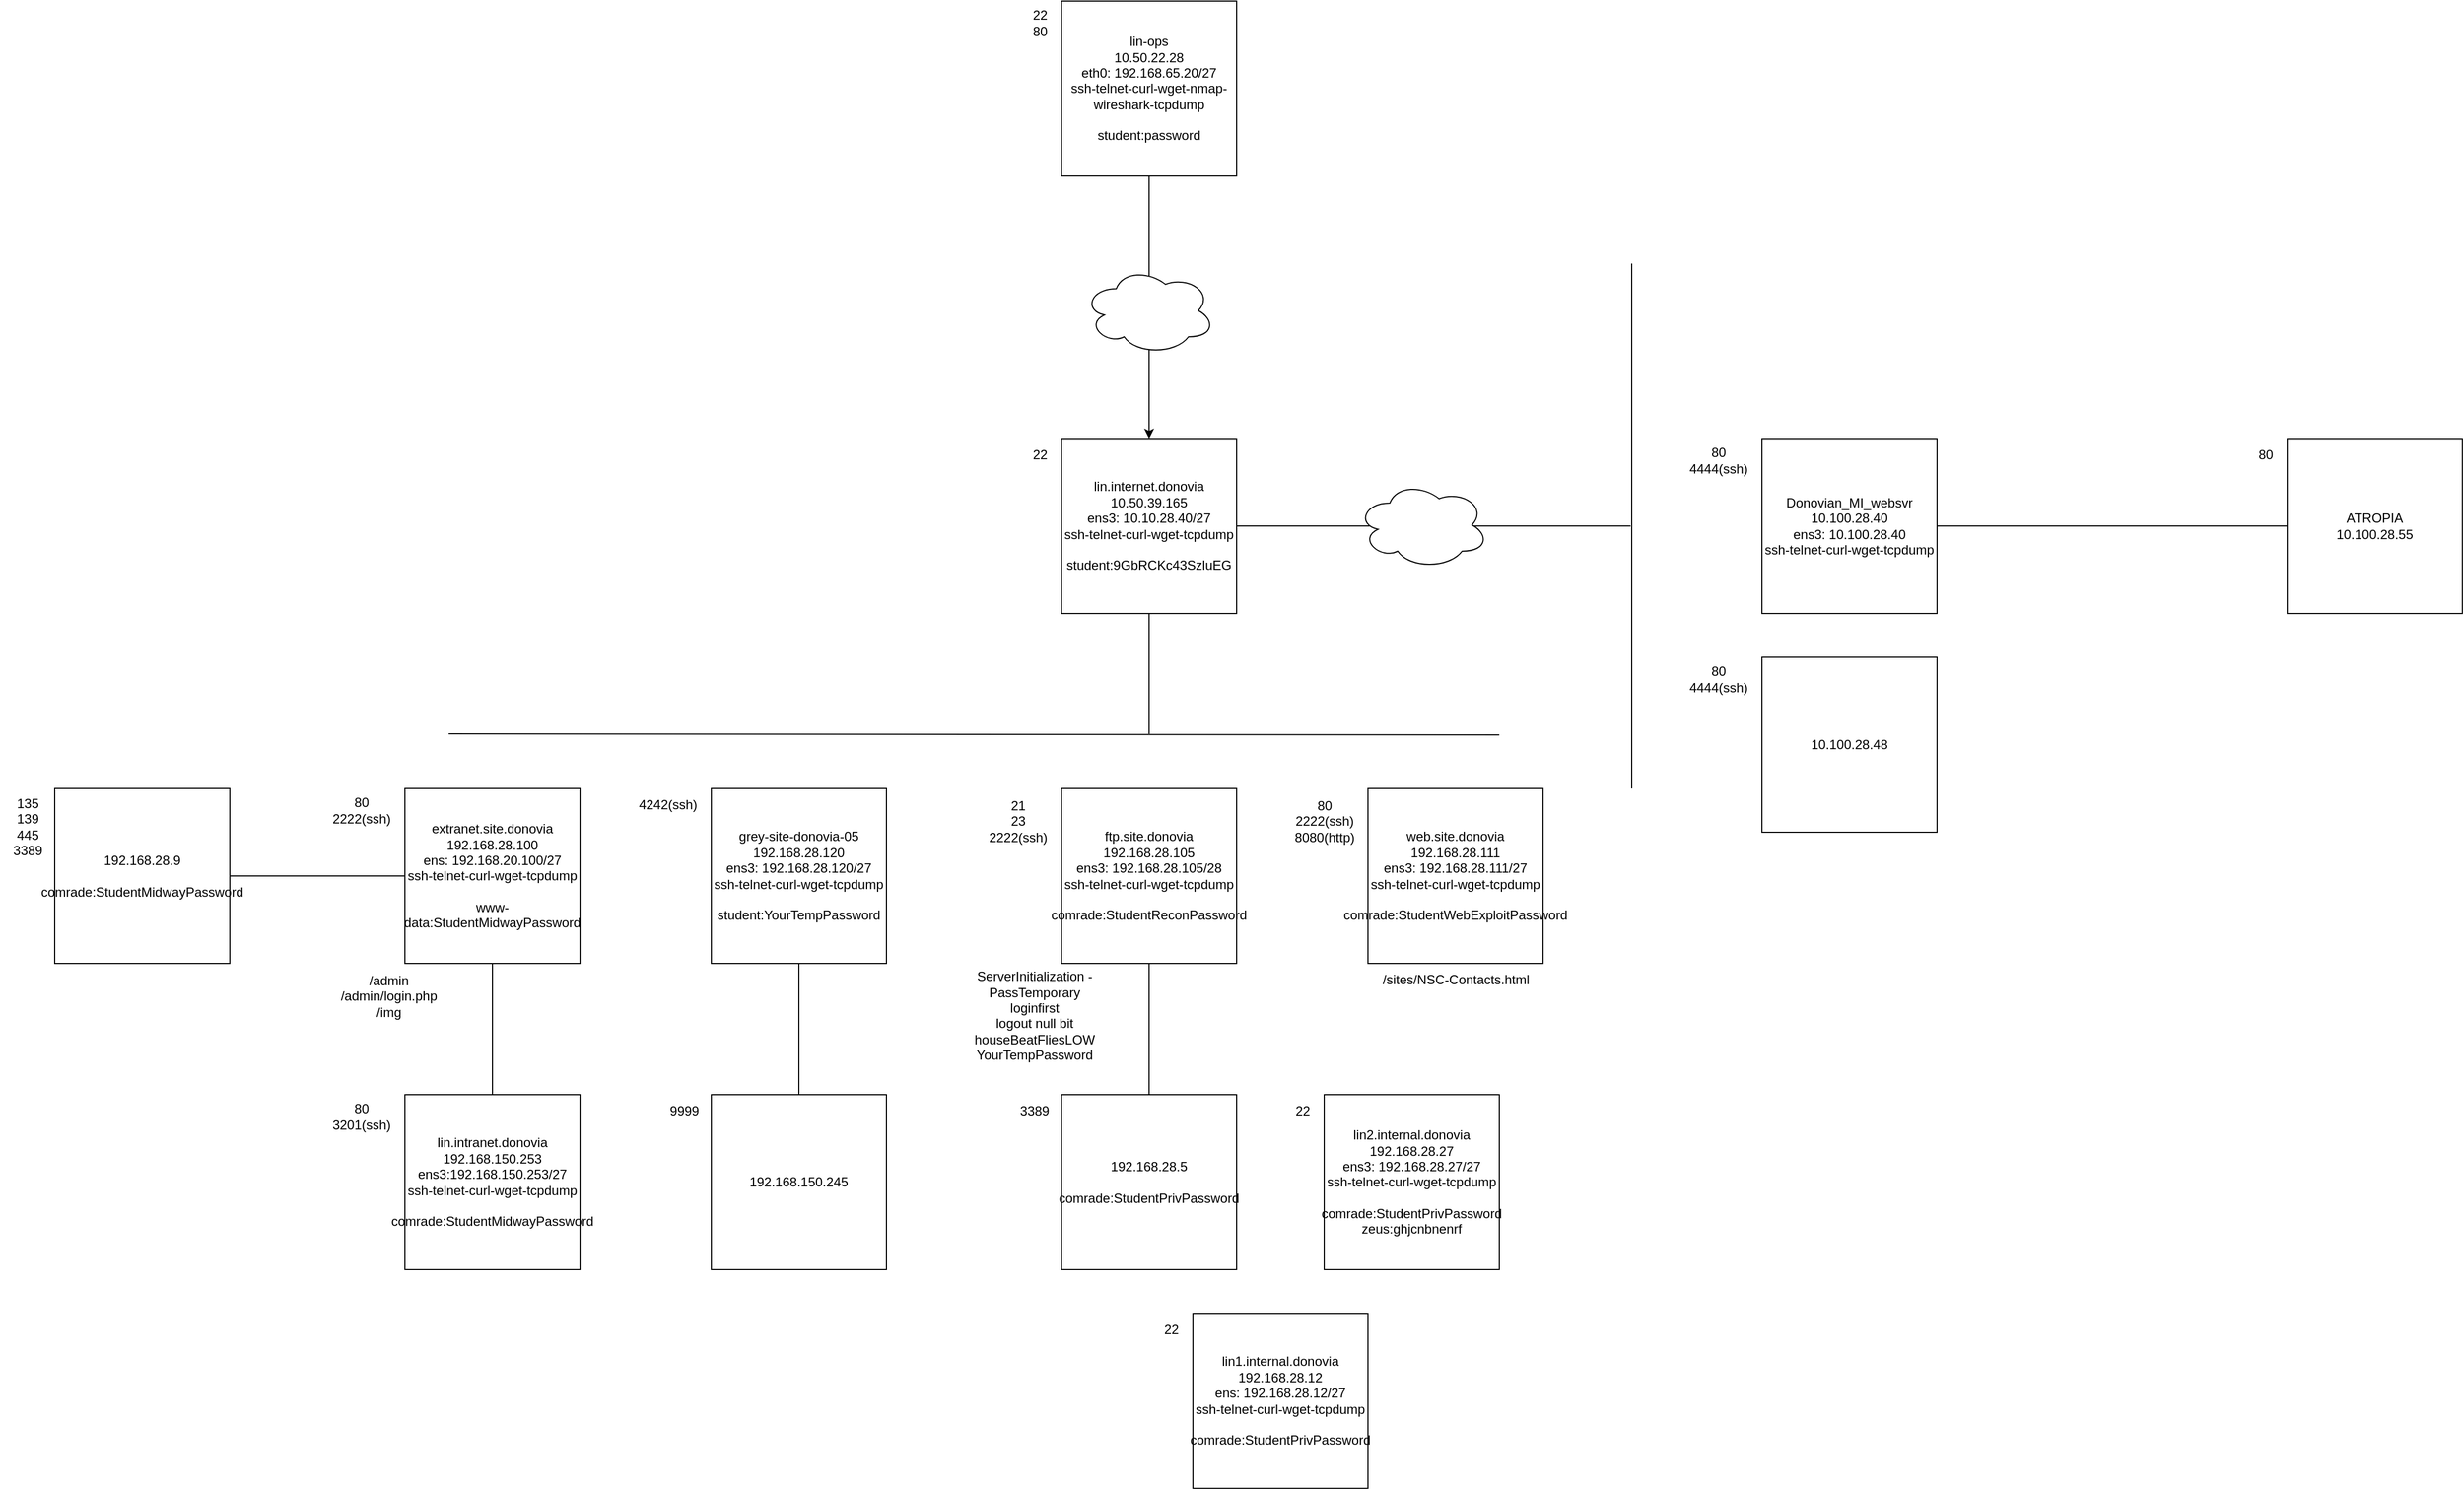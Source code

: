 <mxfile version="21.3.5" type="github">
  <diagram name="Page-1" id="GBd0BXuGBd-nfM0JVYe7">
    <mxGraphModel dx="2452" dy="795" grid="1" gridSize="10" guides="1" tooltips="1" connect="1" arrows="1" fold="1" page="1" pageScale="1" pageWidth="850" pageHeight="1100" math="0" shadow="0">
      <root>
        <mxCell id="0" />
        <mxCell id="1" parent="0" />
        <mxCell id="7IOt7IsW9sF5NG7Idb-Z-2" value="&lt;div&gt;lin-ops&lt;/div&gt;&lt;div&gt;10.50.22.28&lt;/div&gt;&lt;div&gt;eth0: 192.168.65.20/27&lt;/div&gt;&lt;div&gt;ssh-telnet-curl-wget-nmap-wireshark-tcpdump&lt;/div&gt;&lt;div&gt;&lt;br&gt;&lt;/div&gt;&lt;div&gt;student:password&lt;br&gt;&lt;/div&gt;" style="whiteSpace=wrap;html=1;aspect=fixed;" parent="1" vertex="1">
          <mxGeometry x="320" y="40" width="160" height="160" as="geometry" />
        </mxCell>
        <mxCell id="7IOt7IsW9sF5NG7Idb-Z-3" value="&lt;div&gt;22&lt;/div&gt;&lt;div&gt;80&lt;br&gt;&lt;/div&gt;" style="text;html=1;align=center;verticalAlign=middle;resizable=0;points=[];autosize=1;strokeColor=none;fillColor=none;" parent="1" vertex="1">
          <mxGeometry x="280" y="40" width="40" height="40" as="geometry" />
        </mxCell>
        <mxCell id="7IOt7IsW9sF5NG7Idb-Z-4" value="&lt;div&gt;lin.internet.donovia&lt;br&gt;&lt;/div&gt;&lt;div&gt;10.50.39.165&lt;/div&gt;&lt;div&gt;ens3: 10.10.28.40/27&lt;/div&gt;&lt;div&gt;ssh-telnet-curl-wget-tcpdump&lt;/div&gt;&lt;div&gt;&lt;br&gt;&lt;/div&gt;&lt;div&gt;student:9GbRCKc43SzluEG&lt;br&gt;&lt;/div&gt;" style="whiteSpace=wrap;html=1;aspect=fixed;" parent="1" vertex="1">
          <mxGeometry x="320" y="440" width="160" height="160" as="geometry" />
        </mxCell>
        <mxCell id="7IOt7IsW9sF5NG7Idb-Z-5" value="" style="endArrow=classic;html=1;rounded=0;exitX=0.5;exitY=1;exitDx=0;exitDy=0;entryX=0.5;entryY=0;entryDx=0;entryDy=0;" parent="1" source="7IOt7IsW9sF5NG7Idb-Z-2" target="7IOt7IsW9sF5NG7Idb-Z-4" edge="1">
          <mxGeometry width="50" height="50" relative="1" as="geometry">
            <mxPoint x="440" y="370" as="sourcePoint" />
            <mxPoint x="490" y="320" as="targetPoint" />
          </mxGeometry>
        </mxCell>
        <mxCell id="7IOt7IsW9sF5NG7Idb-Z-6" value="" style="ellipse;shape=cloud;whiteSpace=wrap;html=1;" parent="1" vertex="1">
          <mxGeometry x="340" y="283" width="120" height="80" as="geometry" />
        </mxCell>
        <mxCell id="7IOt7IsW9sF5NG7Idb-Z-7" value="22" style="text;html=1;align=center;verticalAlign=middle;resizable=0;points=[];autosize=1;strokeColor=none;fillColor=none;" parent="1" vertex="1">
          <mxGeometry x="280" y="440" width="40" height="30" as="geometry" />
        </mxCell>
        <mxCell id="7IOt7IsW9sF5NG7Idb-Z-16" value="&lt;div&gt;extranet.site.donovia&lt;br&gt;&lt;/div&gt;&lt;div&gt;192.168.28.100&lt;/div&gt;&lt;div&gt;ens: 192.168.20.100/27&lt;/div&gt;&lt;div&gt;ssh-telnet-curl-wget-tcpdump&lt;/div&gt;&lt;div&gt;&lt;br&gt;&lt;/div&gt;&lt;div&gt;www-data:StudentMidwayPassword&lt;br&gt;&lt;/div&gt;" style="whiteSpace=wrap;html=1;aspect=fixed;" parent="1" vertex="1">
          <mxGeometry x="-280" y="760" width="160" height="160" as="geometry" />
        </mxCell>
        <mxCell id="7IOt7IsW9sF5NG7Idb-Z-17" value="&lt;div&gt;80&lt;/div&gt;&lt;div&gt;2222(ssh)&lt;br&gt;&lt;/div&gt;" style="text;html=1;align=center;verticalAlign=middle;resizable=0;points=[];autosize=1;strokeColor=none;fillColor=none;" parent="1" vertex="1">
          <mxGeometry x="-360" y="760" width="80" height="40" as="geometry" />
        </mxCell>
        <mxCell id="7IOt7IsW9sF5NG7Idb-Z-18" value="&lt;div&gt;ftp.site.donovia&lt;br&gt;&lt;/div&gt;&lt;div&gt;192.168.28.105&lt;/div&gt;&lt;div&gt;ens3: 192.168.28.105/28&lt;br&gt;&lt;/div&gt;&lt;div&gt;ssh-telnet-curl-wget-tcpdump&lt;/div&gt;&lt;div&gt;&lt;br&gt;&lt;/div&gt;&lt;div&gt;comrade:StudentReconPassword&lt;/div&gt;" style="whiteSpace=wrap;html=1;aspect=fixed;" parent="1" vertex="1">
          <mxGeometry x="320" y="760" width="160" height="160" as="geometry" />
        </mxCell>
        <mxCell id="7IOt7IsW9sF5NG7Idb-Z-19" value="&lt;div&gt;21&lt;/div&gt;&lt;div&gt;23&lt;/div&gt;&lt;div&gt;2222(ssh)&lt;br&gt;&lt;/div&gt;" style="text;html=1;align=center;verticalAlign=middle;resizable=0;points=[];autosize=1;strokeColor=none;fillColor=none;" parent="1" vertex="1">
          <mxGeometry x="240" y="760" width="80" height="60" as="geometry" />
        </mxCell>
        <mxCell id="7IOt7IsW9sF5NG7Idb-Z-20" value="&lt;div&gt;web.site.donovia&lt;br&gt;&lt;/div&gt;&lt;div&gt;192.168.28.111&lt;/div&gt;&lt;div&gt;ens3: 192.168.28.111/27&lt;/div&gt;&lt;div&gt;ssh-telnet-curl-wget-tcpdump&lt;/div&gt;&lt;div&gt;&lt;br&gt;&lt;/div&gt;&lt;div&gt;comrade:StudentWebExploitPassword&lt;/div&gt;" style="whiteSpace=wrap;html=1;aspect=fixed;" parent="1" vertex="1">
          <mxGeometry x="600" y="760" width="160" height="160" as="geometry" />
        </mxCell>
        <mxCell id="7IOt7IsW9sF5NG7Idb-Z-21" value="&lt;div&gt;80&lt;/div&gt;&lt;div&gt;2222(ssh)&lt;/div&gt;&lt;div&gt;8080(http)&lt;br&gt;&lt;/div&gt;" style="text;html=1;align=center;verticalAlign=middle;resizable=0;points=[];autosize=1;strokeColor=none;fillColor=none;" parent="1" vertex="1">
          <mxGeometry x="520" y="760" width="80" height="60" as="geometry" />
        </mxCell>
        <mxCell id="7IOt7IsW9sF5NG7Idb-Z-22" value="&lt;div&gt;grey-site-donovia-05&lt;br&gt;&lt;/div&gt;&lt;div&gt;192.168.28.120&lt;/div&gt;&lt;div&gt;ens3: 192.168.28.120/27&lt;/div&gt;&lt;div&gt;ssh-telnet-curl-wget-tcpdump&lt;/div&gt;&lt;div&gt;&lt;br&gt;&lt;/div&gt;&lt;div&gt;student:YourTempPassword&lt;br&gt;&lt;/div&gt;" style="whiteSpace=wrap;html=1;aspect=fixed;" parent="1" vertex="1">
          <mxGeometry y="760" width="160" height="160" as="geometry" />
        </mxCell>
        <mxCell id="7IOt7IsW9sF5NG7Idb-Z-23" value="4242(ssh)" style="text;html=1;align=center;verticalAlign=middle;resizable=0;points=[];autosize=1;strokeColor=none;fillColor=none;" parent="1" vertex="1">
          <mxGeometry x="-80" y="760" width="80" height="30" as="geometry" />
        </mxCell>
        <mxCell id="7IOt7IsW9sF5NG7Idb-Z-24" value="" style="endArrow=none;html=1;rounded=0;entryX=0.5;entryY=1;entryDx=0;entryDy=0;" parent="1" target="7IOt7IsW9sF5NG7Idb-Z-4" edge="1">
          <mxGeometry width="50" height="50" relative="1" as="geometry">
            <mxPoint x="400" y="710" as="sourcePoint" />
            <mxPoint x="420" y="650" as="targetPoint" />
          </mxGeometry>
        </mxCell>
        <mxCell id="7IOt7IsW9sF5NG7Idb-Z-25" value="" style="endArrow=none;html=1;rounded=0;" parent="1" edge="1">
          <mxGeometry width="50" height="50" relative="1" as="geometry">
            <mxPoint x="-240" y="710" as="sourcePoint" />
            <mxPoint x="720" y="711" as="targetPoint" />
          </mxGeometry>
        </mxCell>
        <mxCell id="7IOt7IsW9sF5NG7Idb-Z-26" value="&lt;div&gt;/admin&lt;/div&gt;&lt;div&gt;/admin/login.php&lt;/div&gt;&lt;div&gt;/img&lt;br&gt;&lt;/div&gt;" style="text;html=1;align=center;verticalAlign=middle;resizable=0;points=[];autosize=1;strokeColor=none;fillColor=none;" parent="1" vertex="1">
          <mxGeometry x="-350" y="920" width="110" height="60" as="geometry" />
        </mxCell>
        <mxCell id="7IOt7IsW9sF5NG7Idb-Z-28" value="&lt;div&gt;ServerInitialization -&lt;/div&gt;&lt;div&gt;PassTemporary&lt;br&gt;loginfirst&lt;br&gt;logout null bit&lt;br&gt;houseBeatFliesLOW&lt;br&gt;YourTempPassword&lt;br&gt;&lt;br&gt;&lt;/div&gt;" style="text;html=1;align=center;verticalAlign=middle;resizable=0;points=[];autosize=1;strokeColor=none;fillColor=none;" parent="1" vertex="1">
          <mxGeometry x="230" y="920" width="130" height="110" as="geometry" />
        </mxCell>
        <mxCell id="7IOt7IsW9sF5NG7Idb-Z-29" value="/sites/NSC-Contacts.html" style="text;html=1;align=center;verticalAlign=middle;resizable=0;points=[];autosize=1;strokeColor=none;fillColor=none;" parent="1" vertex="1">
          <mxGeometry x="600" y="920" width="160" height="30" as="geometry" />
        </mxCell>
        <mxCell id="7IOt7IsW9sF5NG7Idb-Z-31" value="192.168.150.245" style="whiteSpace=wrap;html=1;aspect=fixed;" parent="1" vertex="1">
          <mxGeometry y="1040" width="160" height="160" as="geometry" />
        </mxCell>
        <mxCell id="7IOt7IsW9sF5NG7Idb-Z-33" value="" style="endArrow=none;html=1;rounded=0;entryX=0.5;entryY=1;entryDx=0;entryDy=0;exitX=0.5;exitY=0;exitDx=0;exitDy=0;" parent="1" source="7IOt7IsW9sF5NG7Idb-Z-31" target="7IOt7IsW9sF5NG7Idb-Z-22" edge="1">
          <mxGeometry width="50" height="50" relative="1" as="geometry">
            <mxPoint x="30" y="1000" as="sourcePoint" />
            <mxPoint x="80" y="950" as="targetPoint" />
          </mxGeometry>
        </mxCell>
        <mxCell id="7IOt7IsW9sF5NG7Idb-Z-34" value="&lt;div&gt;Donovian_MI_websvr&lt;/div&gt;&lt;div&gt;10.100.28.40&lt;/div&gt;&lt;div&gt;ens3: 10.100.28.40&lt;br&gt;&lt;/div&gt;&lt;div&gt;ssh-telnet-curl-wget-tcpdump&lt;br&gt;&lt;/div&gt;" style="whiteSpace=wrap;html=1;aspect=fixed;" parent="1" vertex="1">
          <mxGeometry x="960" y="440" width="160" height="160" as="geometry" />
        </mxCell>
        <mxCell id="7IOt7IsW9sF5NG7Idb-Z-37" value="&lt;div&gt;80&lt;/div&gt;&lt;div&gt;4444(ssh)&lt;br&gt;&lt;/div&gt;" style="text;html=1;align=center;verticalAlign=middle;resizable=0;points=[];autosize=1;strokeColor=none;fillColor=none;" parent="1" vertex="1">
          <mxGeometry x="880" y="440" width="80" height="40" as="geometry" />
        </mxCell>
        <mxCell id="7IOt7IsW9sF5NG7Idb-Z-39" value="&lt;div&gt;ATROPIA&lt;/div&gt;&lt;div&gt;10.100.28.55&lt;br&gt;&lt;/div&gt;" style="whiteSpace=wrap;html=1;aspect=fixed;" parent="1" vertex="1">
          <mxGeometry x="1440" y="440" width="160" height="160" as="geometry" />
        </mxCell>
        <mxCell id="7IOt7IsW9sF5NG7Idb-Z-41" value="" style="endArrow=none;html=1;rounded=0;exitX=1;exitY=0.5;exitDx=0;exitDy=0;entryX=0;entryY=0.5;entryDx=0;entryDy=0;" parent="1" source="7IOt7IsW9sF5NG7Idb-Z-34" target="7IOt7IsW9sF5NG7Idb-Z-39" edge="1">
          <mxGeometry width="50" height="50" relative="1" as="geometry">
            <mxPoint x="1260" y="550" as="sourcePoint" />
            <mxPoint x="1310" y="500" as="targetPoint" />
          </mxGeometry>
        </mxCell>
        <mxCell id="7IOt7IsW9sF5NG7Idb-Z-42" value="80" style="text;html=1;align=center;verticalAlign=middle;resizable=0;points=[];autosize=1;strokeColor=none;fillColor=none;" parent="1" vertex="1">
          <mxGeometry x="1400" y="440" width="40" height="30" as="geometry" />
        </mxCell>
        <mxCell id="_pwzAAkmadzu1BI4Hcq6-1" value="10.100.28.48" style="whiteSpace=wrap;html=1;aspect=fixed;" parent="1" vertex="1">
          <mxGeometry x="960" y="640" width="160" height="160" as="geometry" />
        </mxCell>
        <mxCell id="_pwzAAkmadzu1BI4Hcq6-2" value="&lt;div&gt;80&lt;/div&gt;&lt;div&gt;4444(ssh)&lt;br&gt;&lt;/div&gt;" style="text;html=1;align=center;verticalAlign=middle;resizable=0;points=[];autosize=1;strokeColor=none;fillColor=none;" parent="1" vertex="1">
          <mxGeometry x="880" y="640" width="80" height="40" as="geometry" />
        </mxCell>
        <mxCell id="_pwzAAkmadzu1BI4Hcq6-5" value="" style="endArrow=none;html=1;rounded=0;exitX=1;exitY=0.5;exitDx=0;exitDy=0;" parent="1" source="7IOt7IsW9sF5NG7Idb-Z-4" edge="1">
          <mxGeometry width="50" height="50" relative="1" as="geometry">
            <mxPoint x="610" y="470" as="sourcePoint" />
            <mxPoint x="840" y="520" as="targetPoint" />
          </mxGeometry>
        </mxCell>
        <mxCell id="_pwzAAkmadzu1BI4Hcq6-6" value="" style="endArrow=none;html=1;rounded=0;" parent="1" edge="1">
          <mxGeometry width="50" height="50" relative="1" as="geometry">
            <mxPoint x="841" y="760" as="sourcePoint" />
            <mxPoint x="841" y="280" as="targetPoint" />
          </mxGeometry>
        </mxCell>
        <mxCell id="_pwzAAkmadzu1BI4Hcq6-7" value="" style="ellipse;shape=cloud;whiteSpace=wrap;html=1;" parent="1" vertex="1">
          <mxGeometry x="590" y="479" width="120" height="80" as="geometry" />
        </mxCell>
        <mxCell id="pCFhP2y6nSyrudx5ANRZ-1" value="9999" style="text;html=1;align=center;verticalAlign=middle;resizable=0;points=[];autosize=1;strokeColor=none;fillColor=none;" parent="1" vertex="1">
          <mxGeometry x="-50" y="1040" width="50" height="30" as="geometry" />
        </mxCell>
        <mxCell id="pCFhP2y6nSyrudx5ANRZ-2" value="&lt;div&gt;192.168.28.9&lt;/div&gt;&lt;div&gt;&lt;br&gt;&lt;/div&gt;&lt;div&gt;comrade:StudentMidwayPassword&lt;br&gt;&lt;/div&gt;" style="whiteSpace=wrap;html=1;aspect=fixed;" parent="1" vertex="1">
          <mxGeometry x="-600" y="760" width="160" height="160" as="geometry" />
        </mxCell>
        <mxCell id="pCFhP2y6nSyrudx5ANRZ-3" value="&lt;div&gt;135&lt;/div&gt;&lt;div&gt;139&lt;/div&gt;&lt;div&gt;445&lt;/div&gt;&lt;div&gt;3389&lt;br&gt;&lt;/div&gt;" style="text;html=1;align=center;verticalAlign=middle;resizable=0;points=[];autosize=1;strokeColor=none;fillColor=none;" parent="1" vertex="1">
          <mxGeometry x="-650" y="760" width="50" height="70" as="geometry" />
        </mxCell>
        <mxCell id="pCFhP2y6nSyrudx5ANRZ-6" value="&lt;div&gt;lin.intranet.donovia&lt;br&gt;&lt;/div&gt;&lt;div&gt;192.168.150.253&lt;/div&gt;&lt;div&gt;ens3:192.168.150.253/27&lt;br&gt;&lt;/div&gt;&lt;div&gt;ssh-telnet-curl-wget-tcpdump&lt;/div&gt;&lt;div&gt;&lt;br&gt;&lt;/div&gt;&lt;div&gt;comrade:StudentMidwayPassword&lt;/div&gt;" style="whiteSpace=wrap;html=1;aspect=fixed;" parent="1" vertex="1">
          <mxGeometry x="-280" y="1040" width="160" height="160" as="geometry" />
        </mxCell>
        <mxCell id="pCFhP2y6nSyrudx5ANRZ-7" value="&lt;div&gt;80&lt;/div&gt;&lt;div&gt;3201(ssh)&lt;br&gt;&lt;/div&gt;" style="text;html=1;align=center;verticalAlign=middle;resizable=0;points=[];autosize=1;strokeColor=none;fillColor=none;" parent="1" vertex="1">
          <mxGeometry x="-360" y="1040" width="80" height="40" as="geometry" />
        </mxCell>
        <mxCell id="JJQe4_N6sT8ssxkk1QDW-1" value="" style="endArrow=none;html=1;rounded=0;exitX=0.5;exitY=0;exitDx=0;exitDy=0;entryX=0.5;entryY=1;entryDx=0;entryDy=0;" edge="1" parent="1" source="pCFhP2y6nSyrudx5ANRZ-6" target="7IOt7IsW9sF5NG7Idb-Z-16">
          <mxGeometry width="50" height="50" relative="1" as="geometry">
            <mxPoint x="-190" y="1000" as="sourcePoint" />
            <mxPoint x="-140" y="950" as="targetPoint" />
          </mxGeometry>
        </mxCell>
        <mxCell id="JJQe4_N6sT8ssxkk1QDW-2" value="&lt;div&gt;192.168.28.5&lt;/div&gt;&lt;div&gt;&lt;br&gt;&lt;/div&gt;&lt;div&gt;comrade:StudentPrivPassword&lt;br&gt;&lt;/div&gt;" style="whiteSpace=wrap;html=1;aspect=fixed;" vertex="1" parent="1">
          <mxGeometry x="320" y="1040" width="160" height="160" as="geometry" />
        </mxCell>
        <mxCell id="JJQe4_N6sT8ssxkk1QDW-3" value="3389" style="text;html=1;align=center;verticalAlign=middle;resizable=0;points=[];autosize=1;strokeColor=none;fillColor=none;" vertex="1" parent="1">
          <mxGeometry x="270" y="1040" width="50" height="30" as="geometry" />
        </mxCell>
        <mxCell id="JJQe4_N6sT8ssxkk1QDW-4" value="" style="endArrow=none;html=1;rounded=0;exitX=0.5;exitY=0;exitDx=0;exitDy=0;entryX=0.5;entryY=1;entryDx=0;entryDy=0;" edge="1" parent="1" source="JJQe4_N6sT8ssxkk1QDW-2" target="7IOt7IsW9sF5NG7Idb-Z-18">
          <mxGeometry width="50" height="50" relative="1" as="geometry">
            <mxPoint x="430" y="1020" as="sourcePoint" />
            <mxPoint x="480" y="970" as="targetPoint" />
          </mxGeometry>
        </mxCell>
        <mxCell id="JJQe4_N6sT8ssxkk1QDW-5" value="" style="endArrow=none;html=1;rounded=0;entryX=0;entryY=0.5;entryDx=0;entryDy=0;exitX=1;exitY=0.5;exitDx=0;exitDy=0;" edge="1" parent="1" source="pCFhP2y6nSyrudx5ANRZ-2" target="7IOt7IsW9sF5NG7Idb-Z-16">
          <mxGeometry width="50" height="50" relative="1" as="geometry">
            <mxPoint x="-500" y="1060" as="sourcePoint" />
            <mxPoint x="-450" y="1010" as="targetPoint" />
          </mxGeometry>
        </mxCell>
        <mxCell id="JJQe4_N6sT8ssxkk1QDW-6" value="&lt;div&gt;lin2.internal.donovia&lt;br&gt;&lt;/div&gt;&lt;div&gt;192.168.28.27&lt;/div&gt;&lt;div&gt;ens3: 192.168.28.27/27&lt;/div&gt;&lt;div&gt;ssh-telnet-curl-wget-tcpdump&lt;br&gt;&lt;/div&gt;&lt;div&gt;&lt;br&gt;&lt;/div&gt;&lt;div&gt;comrade:StudentPrivPassword&lt;/div&gt;&lt;div&gt;zeus:ghjcnbnenrf&lt;/div&gt;" style="whiteSpace=wrap;html=1;aspect=fixed;" vertex="1" parent="1">
          <mxGeometry x="560" y="1040" width="160" height="160" as="geometry" />
        </mxCell>
        <mxCell id="JJQe4_N6sT8ssxkk1QDW-7" value="22" style="text;html=1;align=center;verticalAlign=middle;resizable=0;points=[];autosize=1;strokeColor=none;fillColor=none;" vertex="1" parent="1">
          <mxGeometry x="520" y="1040" width="40" height="30" as="geometry" />
        </mxCell>
        <mxCell id="JJQe4_N6sT8ssxkk1QDW-9" value="&lt;div&gt;lin1.internal.donovia&lt;br&gt;&lt;/div&gt;&lt;div&gt;192.168.28.12&lt;/div&gt;&lt;div&gt;ens: 192.168.28.12/27&lt;/div&gt;&lt;div&gt;ssh-telnet-curl-wget-tcpdump&lt;/div&gt;&lt;div&gt;&lt;br&gt;&lt;/div&gt;&lt;div&gt;comrade:StudentPrivPassword&lt;br&gt;&lt;/div&gt;" style="whiteSpace=wrap;html=1;aspect=fixed;" vertex="1" parent="1">
          <mxGeometry x="440" y="1240" width="160" height="160" as="geometry" />
        </mxCell>
        <mxCell id="JJQe4_N6sT8ssxkk1QDW-10" value="22" style="text;html=1;align=center;verticalAlign=middle;resizable=0;points=[];autosize=1;strokeColor=none;fillColor=none;" vertex="1" parent="1">
          <mxGeometry x="400" y="1240" width="40" height="30" as="geometry" />
        </mxCell>
      </root>
    </mxGraphModel>
  </diagram>
</mxfile>
